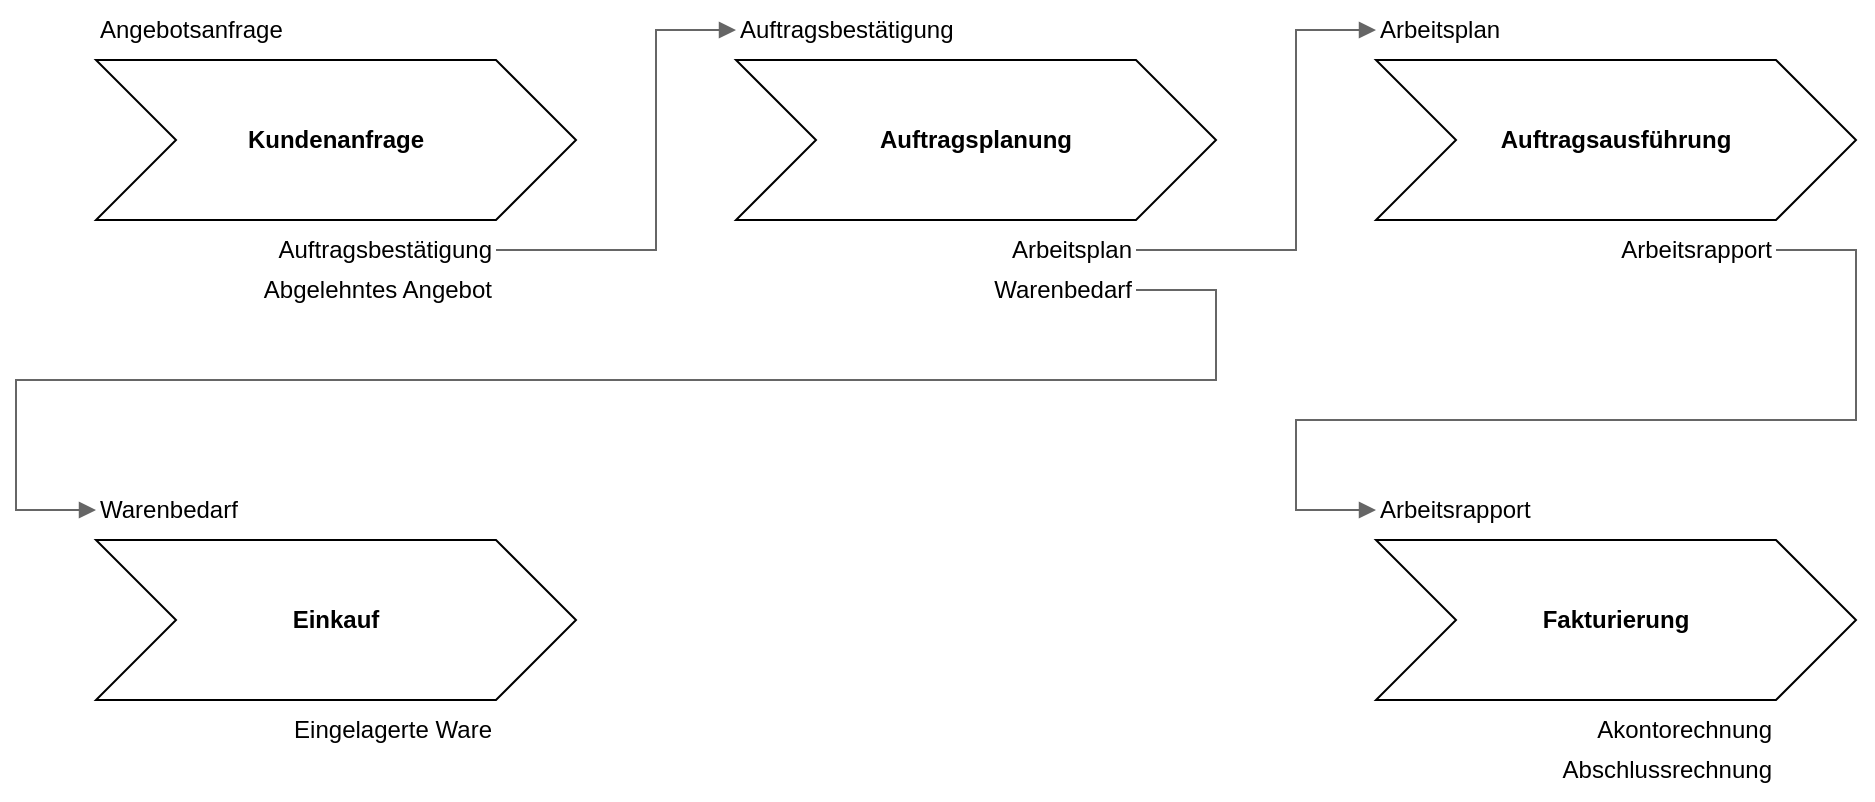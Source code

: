 <mxfile version="12.9.13" type="device"><diagram id="6ctkU4ct5DaPyQWIfC3z" name="Page-1"><mxGraphModel dx="1035" dy="645" grid="1" gridSize="10" guides="1" tooltips="1" connect="1" arrows="1" fold="1" page="1" pageScale="1" pageWidth="1169" pageHeight="827" math="0" shadow="0"><root><mxCell id="0"/><mxCell id="1" parent="0"/><mxCell id="lcJcm3nHYn3BamToFKXf-1" value="Angebotsanfrage" style="text;html=1;strokeColor=none;fillColor=none;align=left;verticalAlign=middle;whiteSpace=wrap;rounded=0;" parent="1" vertex="1"><mxGeometry x="80" y="50" width="120" height="30" as="geometry"/></mxCell><UserObject label="&lt;b&gt;Kundenanfrage&lt;/b&gt;" link="https://wiki.mint-system.ch/books/referenz-system-1/page/kundenanfrage" id="lcJcm3nHYn3BamToFKXf-2"><mxCell style="shape=step;perimeter=stepPerimeter;whiteSpace=wrap;html=1;fixedSize=1;size=40;" parent="1" vertex="1"><mxGeometry x="80" y="80" width="240" height="80" as="geometry"/></mxCell></UserObject><mxCell id="lcJcm3nHYn3BamToFKXf-3" value="Auftragsbestätigung" style="text;html=1;strokeColor=none;fillColor=none;align=right;verticalAlign=middle;whiteSpace=wrap;rounded=0;" parent="1" vertex="1"><mxGeometry x="160" y="160" width="120" height="30" as="geometry"/></mxCell><mxCell id="lcJcm3nHYn3BamToFKXf-4" value="Abgelehntes Angebot" style="text;html=1;strokeColor=none;fillColor=none;align=right;verticalAlign=middle;whiteSpace=wrap;rounded=0;" parent="1" vertex="1"><mxGeometry x="160" y="190" width="120" height="10" as="geometry"/></mxCell><mxCell id="lcJcm3nHYn3BamToFKXf-5" value="Auftragsbestätigung" style="text;html=1;strokeColor=none;fillColor=none;align=left;verticalAlign=middle;whiteSpace=wrap;rounded=0;" parent="1" vertex="1"><mxGeometry x="400" y="50" width="120" height="30" as="geometry"/></mxCell><UserObject label="&lt;b&gt;Auftragsplanung&lt;/b&gt;" link="https://wiki.mint-system.ch/books/referenz-system-1/page/auftragsplanung" id="lcJcm3nHYn3BamToFKXf-6"><mxCell style="shape=step;perimeter=stepPerimeter;whiteSpace=wrap;html=1;fixedSize=1;size=40;" parent="1" vertex="1"><mxGeometry x="400" y="80" width="240" height="80" as="geometry"/></mxCell></UserObject><mxCell id="lcJcm3nHYn3BamToFKXf-7" value="Arbeitsplan" style="text;html=1;strokeColor=none;fillColor=none;align=right;verticalAlign=middle;whiteSpace=wrap;rounded=0;" parent="1" vertex="1"><mxGeometry x="480" y="160" width="120" height="30" as="geometry"/></mxCell><mxCell id="lcJcm3nHYn3BamToFKXf-8" value="Warenbedarf" style="text;html=1;strokeColor=none;fillColor=none;align=right;verticalAlign=middle;whiteSpace=wrap;rounded=0;" parent="1" vertex="1"><mxGeometry x="480" y="190" width="120" height="10" as="geometry"/></mxCell><mxCell id="lcJcm3nHYn3BamToFKXf-9" value="" style="endArrow=block;html=1;edgeStyle=elbowEdgeStyle;exitX=1;exitY=0.5;exitDx=0;exitDy=0;entryX=0;entryY=0.5;entryDx=0;entryDy=0;rounded=0;endFill=1;fillColor=#f5f5f5;strokeColor=#666666;" parent="1" source="lcJcm3nHYn3BamToFKXf-3" target="lcJcm3nHYn3BamToFKXf-5" edge="1"><mxGeometry width="50" height="50" relative="1" as="geometry"><mxPoint x="390" y="380" as="sourcePoint"/><mxPoint x="440" y="330" as="targetPoint"/><Array as="points"><mxPoint x="360" y="140"/><mxPoint x="350" y="140"/></Array></mxGeometry></mxCell><mxCell id="lcJcm3nHYn3BamToFKXf-10" value="Warenbedarf" style="text;html=1;strokeColor=none;fillColor=none;align=left;verticalAlign=middle;whiteSpace=wrap;rounded=0;" parent="1" vertex="1"><mxGeometry x="80" y="290" width="120" height="30" as="geometry"/></mxCell><UserObject label="&lt;b&gt;Einkauf&lt;/b&gt;" link="https://wiki.mint-system.ch/books/referenz-system-1/page/einkauf" id="lcJcm3nHYn3BamToFKXf-11"><mxCell style="shape=step;perimeter=stepPerimeter;whiteSpace=wrap;html=1;fixedSize=1;size=40;" parent="1" vertex="1"><mxGeometry x="80" y="320" width="240" height="80" as="geometry"/></mxCell></UserObject><mxCell id="lcJcm3nHYn3BamToFKXf-12" value="Eingelagerte Ware" style="text;html=1;strokeColor=none;fillColor=none;align=right;verticalAlign=middle;whiteSpace=wrap;rounded=0;" parent="1" vertex="1"><mxGeometry x="160" y="400" width="120" height="30" as="geometry"/></mxCell><mxCell id="lcJcm3nHYn3BamToFKXf-13" value="" style="endArrow=none;html=1;entryX=1;entryY=0.5;entryDx=0;entryDy=0;exitX=0;exitY=0.5;exitDx=0;exitDy=0;edgeStyle=orthogonalEdgeStyle;endFill=0;startArrow=block;startFill=1;rounded=0;fillColor=#f5f5f5;strokeColor=#666666;" parent="1" source="lcJcm3nHYn3BamToFKXf-10" target="lcJcm3nHYn3BamToFKXf-8" edge="1"><mxGeometry width="50" height="50" relative="1" as="geometry"><mxPoint x="390" y="380" as="sourcePoint"/><mxPoint x="440" y="330" as="targetPoint"/><Array as="points"><mxPoint x="40" y="305"/><mxPoint x="40" y="240"/><mxPoint x="640" y="240"/><mxPoint x="640" y="195"/></Array></mxGeometry></mxCell><mxCell id="lcJcm3nHYn3BamToFKXf-14" value="Arbeitsplan" style="text;html=1;strokeColor=none;fillColor=none;align=left;verticalAlign=middle;whiteSpace=wrap;rounded=0;" parent="1" vertex="1"><mxGeometry x="720" y="50" width="120" height="30" as="geometry"/></mxCell><UserObject label="&lt;b&gt;Auftragsausführung&lt;/b&gt;" link="https://wiki.mint-system.ch/books/referenz-system-1/page/auftragsausf%C3%BChrung" id="lcJcm3nHYn3BamToFKXf-15"><mxCell style="shape=step;perimeter=stepPerimeter;whiteSpace=wrap;html=1;fixedSize=1;size=40;" parent="1" vertex="1"><mxGeometry x="720" y="80" width="240" height="80" as="geometry"/></mxCell></UserObject><mxCell id="lcJcm3nHYn3BamToFKXf-16" value="Arbeitsrapport" style="text;html=1;strokeColor=none;fillColor=none;align=right;verticalAlign=middle;whiteSpace=wrap;rounded=0;" parent="1" vertex="1"><mxGeometry x="800" y="160" width="120" height="30" as="geometry"/></mxCell><mxCell id="lcJcm3nHYn3BamToFKXf-17" value="" style="endArrow=block;html=1;entryX=0;entryY=0.5;entryDx=0;entryDy=0;edgeStyle=elbowEdgeStyle;rounded=0;endFill=1;fillColor=#f5f5f5;strokeColor=#666666;" parent="1" target="lcJcm3nHYn3BamToFKXf-14" edge="1"><mxGeometry width="50" height="50" relative="1" as="geometry"><mxPoint x="600" y="175" as="sourcePoint"/><mxPoint x="440" y="330" as="targetPoint"/><Array as="points"><mxPoint x="680" y="130"/></Array></mxGeometry></mxCell><mxCell id="lcJcm3nHYn3BamToFKXf-18" value="Arbeitsrapport" style="text;html=1;strokeColor=none;fillColor=none;align=left;verticalAlign=middle;whiteSpace=wrap;rounded=0;" parent="1" vertex="1"><mxGeometry x="720" y="290" width="120" height="30" as="geometry"/></mxCell><UserObject label="&lt;b&gt;Fakturierung&lt;/b&gt;" link="https://wiki.mint-system.ch/books/referenz-system-1/page/fakturierung" id="lcJcm3nHYn3BamToFKXf-19"><mxCell style="shape=step;perimeter=stepPerimeter;whiteSpace=wrap;html=1;fixedSize=1;size=40;" parent="1" vertex="1"><mxGeometry x="720" y="320" width="240" height="80" as="geometry"/></mxCell></UserObject><mxCell id="lcJcm3nHYn3BamToFKXf-20" value="Akontorechnung" style="text;html=1;strokeColor=none;fillColor=none;align=right;verticalAlign=middle;whiteSpace=wrap;rounded=0;" parent="1" vertex="1"><mxGeometry x="800" y="400" width="120" height="30" as="geometry"/></mxCell><mxCell id="lcJcm3nHYn3BamToFKXf-21" value="" style="endArrow=none;html=1;entryX=1;entryY=0.5;entryDx=0;entryDy=0;exitX=0;exitY=0.5;exitDx=0;exitDy=0;edgeStyle=orthogonalEdgeStyle;rounded=0;endFill=0;startArrow=block;startFill=1;fillColor=#f5f5f5;strokeColor=#666666;" parent="1" source="lcJcm3nHYn3BamToFKXf-18" target="lcJcm3nHYn3BamToFKXf-16" edge="1"><mxGeometry width="50" height="50" relative="1" as="geometry"><mxPoint x="590" y="380" as="sourcePoint"/><mxPoint x="640" y="330" as="targetPoint"/><Array as="points"><mxPoint x="680" y="305"/><mxPoint x="680" y="260"/><mxPoint x="960" y="260"/><mxPoint x="960" y="175"/></Array></mxGeometry></mxCell><mxCell id="lcJcm3nHYn3BamToFKXf-22" value="Abschlussrechnung" style="text;html=1;strokeColor=none;fillColor=none;align=right;verticalAlign=middle;whiteSpace=wrap;rounded=0;" parent="1" vertex="1"><mxGeometry x="800" y="420" width="120" height="30" as="geometry"/></mxCell></root></mxGraphModel></diagram></mxfile>